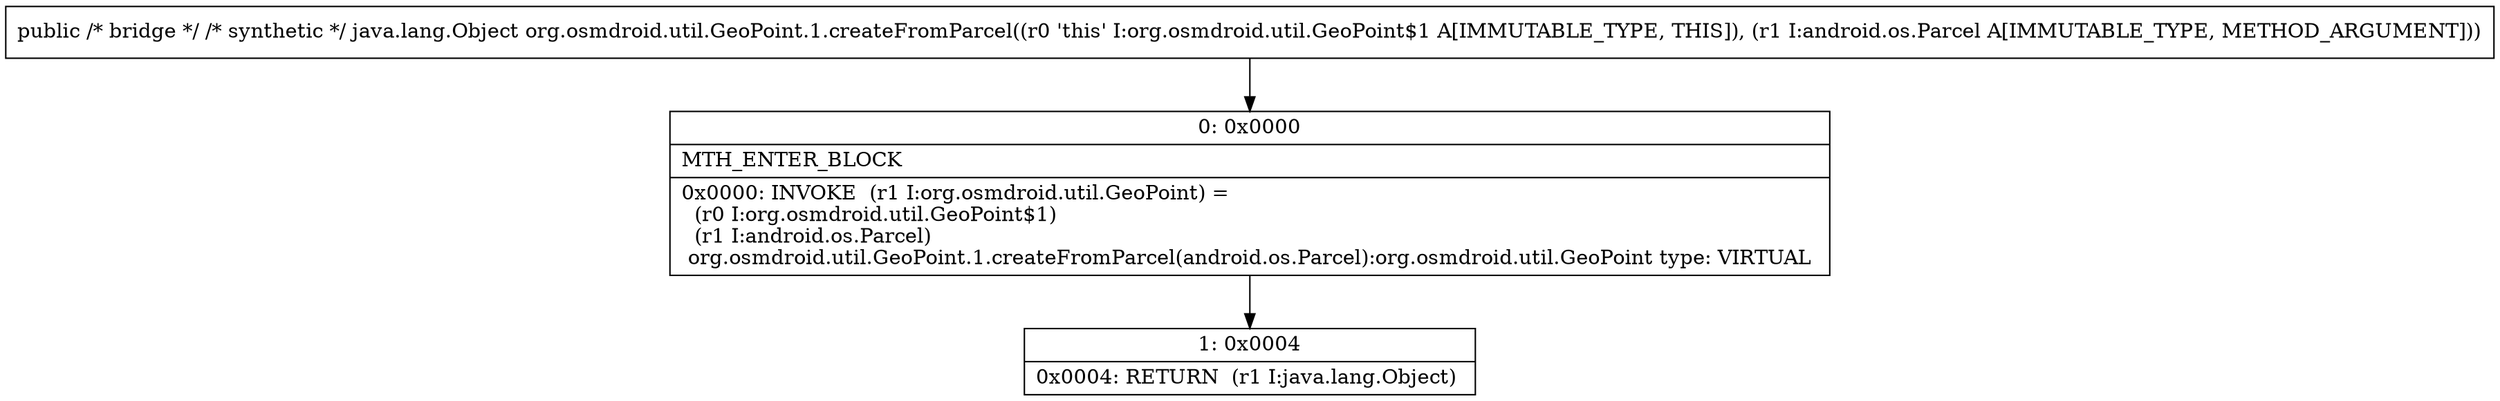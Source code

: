 digraph "CFG fororg.osmdroid.util.GeoPoint.1.createFromParcel(Landroid\/os\/Parcel;)Ljava\/lang\/Object;" {
Node_0 [shape=record,label="{0\:\ 0x0000|MTH_ENTER_BLOCK\l|0x0000: INVOKE  (r1 I:org.osmdroid.util.GeoPoint) = \l  (r0 I:org.osmdroid.util.GeoPoint$1)\l  (r1 I:android.os.Parcel)\l org.osmdroid.util.GeoPoint.1.createFromParcel(android.os.Parcel):org.osmdroid.util.GeoPoint type: VIRTUAL \l}"];
Node_1 [shape=record,label="{1\:\ 0x0004|0x0004: RETURN  (r1 I:java.lang.Object) \l}"];
MethodNode[shape=record,label="{public \/* bridge *\/ \/* synthetic *\/ java.lang.Object org.osmdroid.util.GeoPoint.1.createFromParcel((r0 'this' I:org.osmdroid.util.GeoPoint$1 A[IMMUTABLE_TYPE, THIS]), (r1 I:android.os.Parcel A[IMMUTABLE_TYPE, METHOD_ARGUMENT])) }"];
MethodNode -> Node_0;
Node_0 -> Node_1;
}

